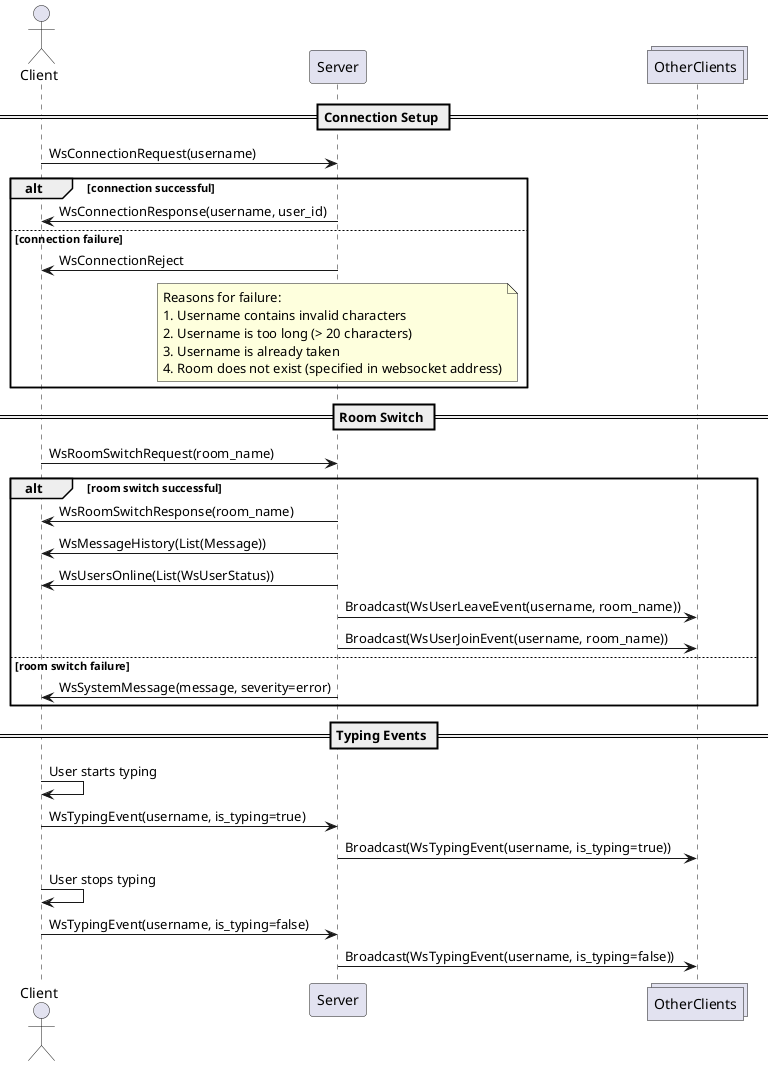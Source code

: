 @startuml

actor Client
participant Server
collections OtherClients

== Connection Setup ==

Client -> Server : WsConnectionRequest(username)

alt connection successful
    Server -> Client : WsConnectionResponse(username, user_id)
else connection failure
    Server -> Client : WsConnectionReject
    note over Server
        Reasons for failure:
        1. Username contains invalid characters
        2. Username is too long (> 20 characters)
        3. Username is already taken
        4. Room does not exist (specified in websocket address)
    end note
end

== Room Switch ==

Client -> Server : WsRoomSwitchRequest(room_name)

alt room switch successful
    Server -> Client : WsRoomSwitchResponse(room_name)
    Server -> Client : WsMessageHistory(List(Message))
    Server -> Client : WsUsersOnline(List(WsUserStatus))
    Server -> OtherClients: Broadcast(WsUserLeaveEvent(username, room_name))
    Server -> OtherClients: Broadcast(WsUserJoinEvent(username, room_name))
else room switch failure
    Server -> Client : WsSystemMessage(message, severity=error)
end

== Typing Events ==

Client -> Client : User starts typing
Client -> Server : WsTypingEvent(username, is_typing=true)
Server -> OtherClients: Broadcast(WsTypingEvent(username, is_typing=true))

Client -> Client : User stops typing
Client -> Server : WsTypingEvent(username, is_typing=false)
Server -> OtherClients: Broadcast(WsTypingEvent(username, is_typing=false))


@enduml